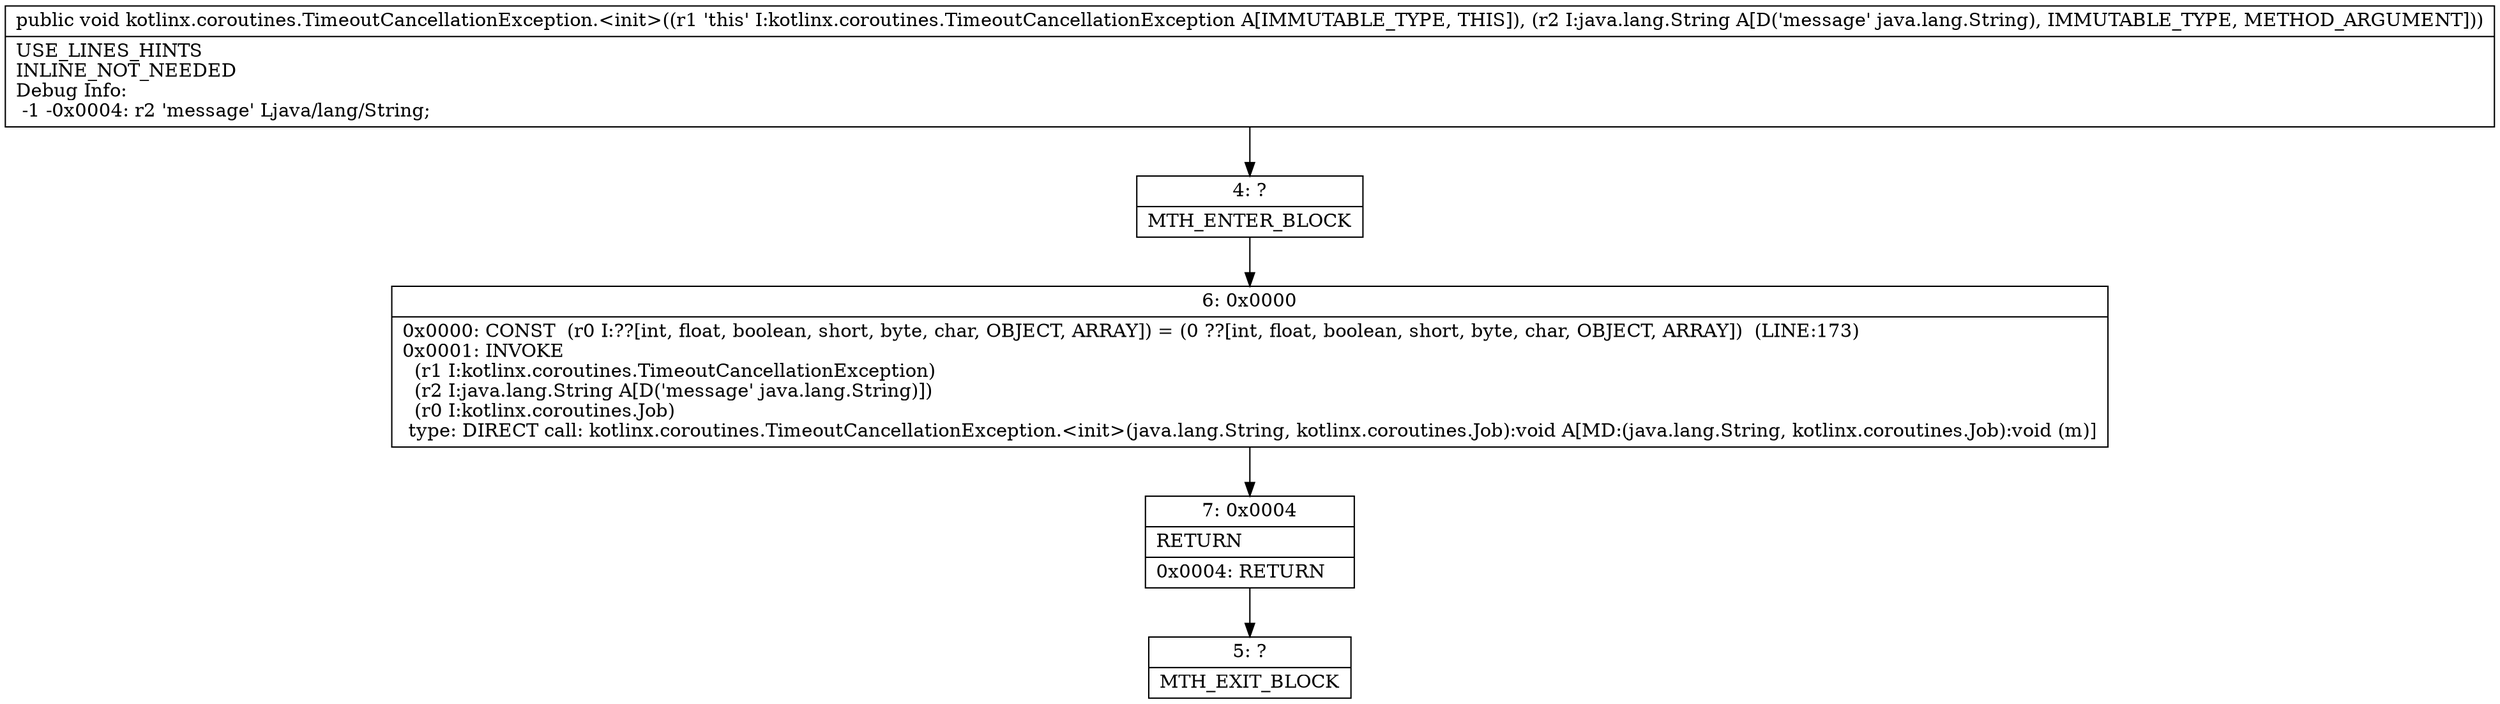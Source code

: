 digraph "CFG forkotlinx.coroutines.TimeoutCancellationException.\<init\>(Ljava\/lang\/String;)V" {
Node_4 [shape=record,label="{4\:\ ?|MTH_ENTER_BLOCK\l}"];
Node_6 [shape=record,label="{6\:\ 0x0000|0x0000: CONST  (r0 I:??[int, float, boolean, short, byte, char, OBJECT, ARRAY]) = (0 ??[int, float, boolean, short, byte, char, OBJECT, ARRAY])  (LINE:173)\l0x0001: INVOKE  \l  (r1 I:kotlinx.coroutines.TimeoutCancellationException)\l  (r2 I:java.lang.String A[D('message' java.lang.String)])\l  (r0 I:kotlinx.coroutines.Job)\l type: DIRECT call: kotlinx.coroutines.TimeoutCancellationException.\<init\>(java.lang.String, kotlinx.coroutines.Job):void A[MD:(java.lang.String, kotlinx.coroutines.Job):void (m)]\l}"];
Node_7 [shape=record,label="{7\:\ 0x0004|RETURN\l|0x0004: RETURN   \l}"];
Node_5 [shape=record,label="{5\:\ ?|MTH_EXIT_BLOCK\l}"];
MethodNode[shape=record,label="{public void kotlinx.coroutines.TimeoutCancellationException.\<init\>((r1 'this' I:kotlinx.coroutines.TimeoutCancellationException A[IMMUTABLE_TYPE, THIS]), (r2 I:java.lang.String A[D('message' java.lang.String), IMMUTABLE_TYPE, METHOD_ARGUMENT]))  | USE_LINES_HINTS\lINLINE_NOT_NEEDED\lDebug Info:\l  \-1 \-0x0004: r2 'message' Ljava\/lang\/String;\l}"];
MethodNode -> Node_4;Node_4 -> Node_6;
Node_6 -> Node_7;
Node_7 -> Node_5;
}


